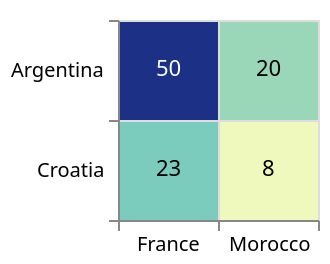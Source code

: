 {
  "$schema": "https://vega.github.io/schema/vega-lite/v5.json",
  "data": {
    "values": [
      {
        "x": "Argentina",
        "y": "France",
        "Change": 50
      },
      {
        "x": "Croatia",
        "y": "Morocco",
        "Change": 8
      },
      {
        "x": "Argentina",
        "y": "Morocco",
        "Change": 20
      },
      {
        "x": "Croatia",
        "y": "France",
        "Change": 23
      }
    ]
  },
  "width": 100,
  "height": 100,
  "encoding": {
    "y": {
      "field": "x",
      "type": "ordinal",
      "title": null
    },
    "x": {
      "field": "y",
      "type": "ordinal",
      "title": null,
      "axis": {
        "labelAngle": 0
      }
    }
  },
  "layer": [
    {
      "mark": "rect",
      "encoding": {
        "color": {
          "field": "Change",
          "type": "quantitative",
          "legend": null
        }
      }
    },
    {
      "mark": "text",
      "encoding": {
        "text": {
          "field": "Change",
          "type": "quantitative"
        },
        "color": {
          "condition": {
            "test": "datum['Change'] < 40",
            "value": "black"
          },
          "value": "white"
        }
      }
    }
  ],
  "config": {
    "axis": {
      "grid": true,
      "tickBand": "extent"
    }
  }
}